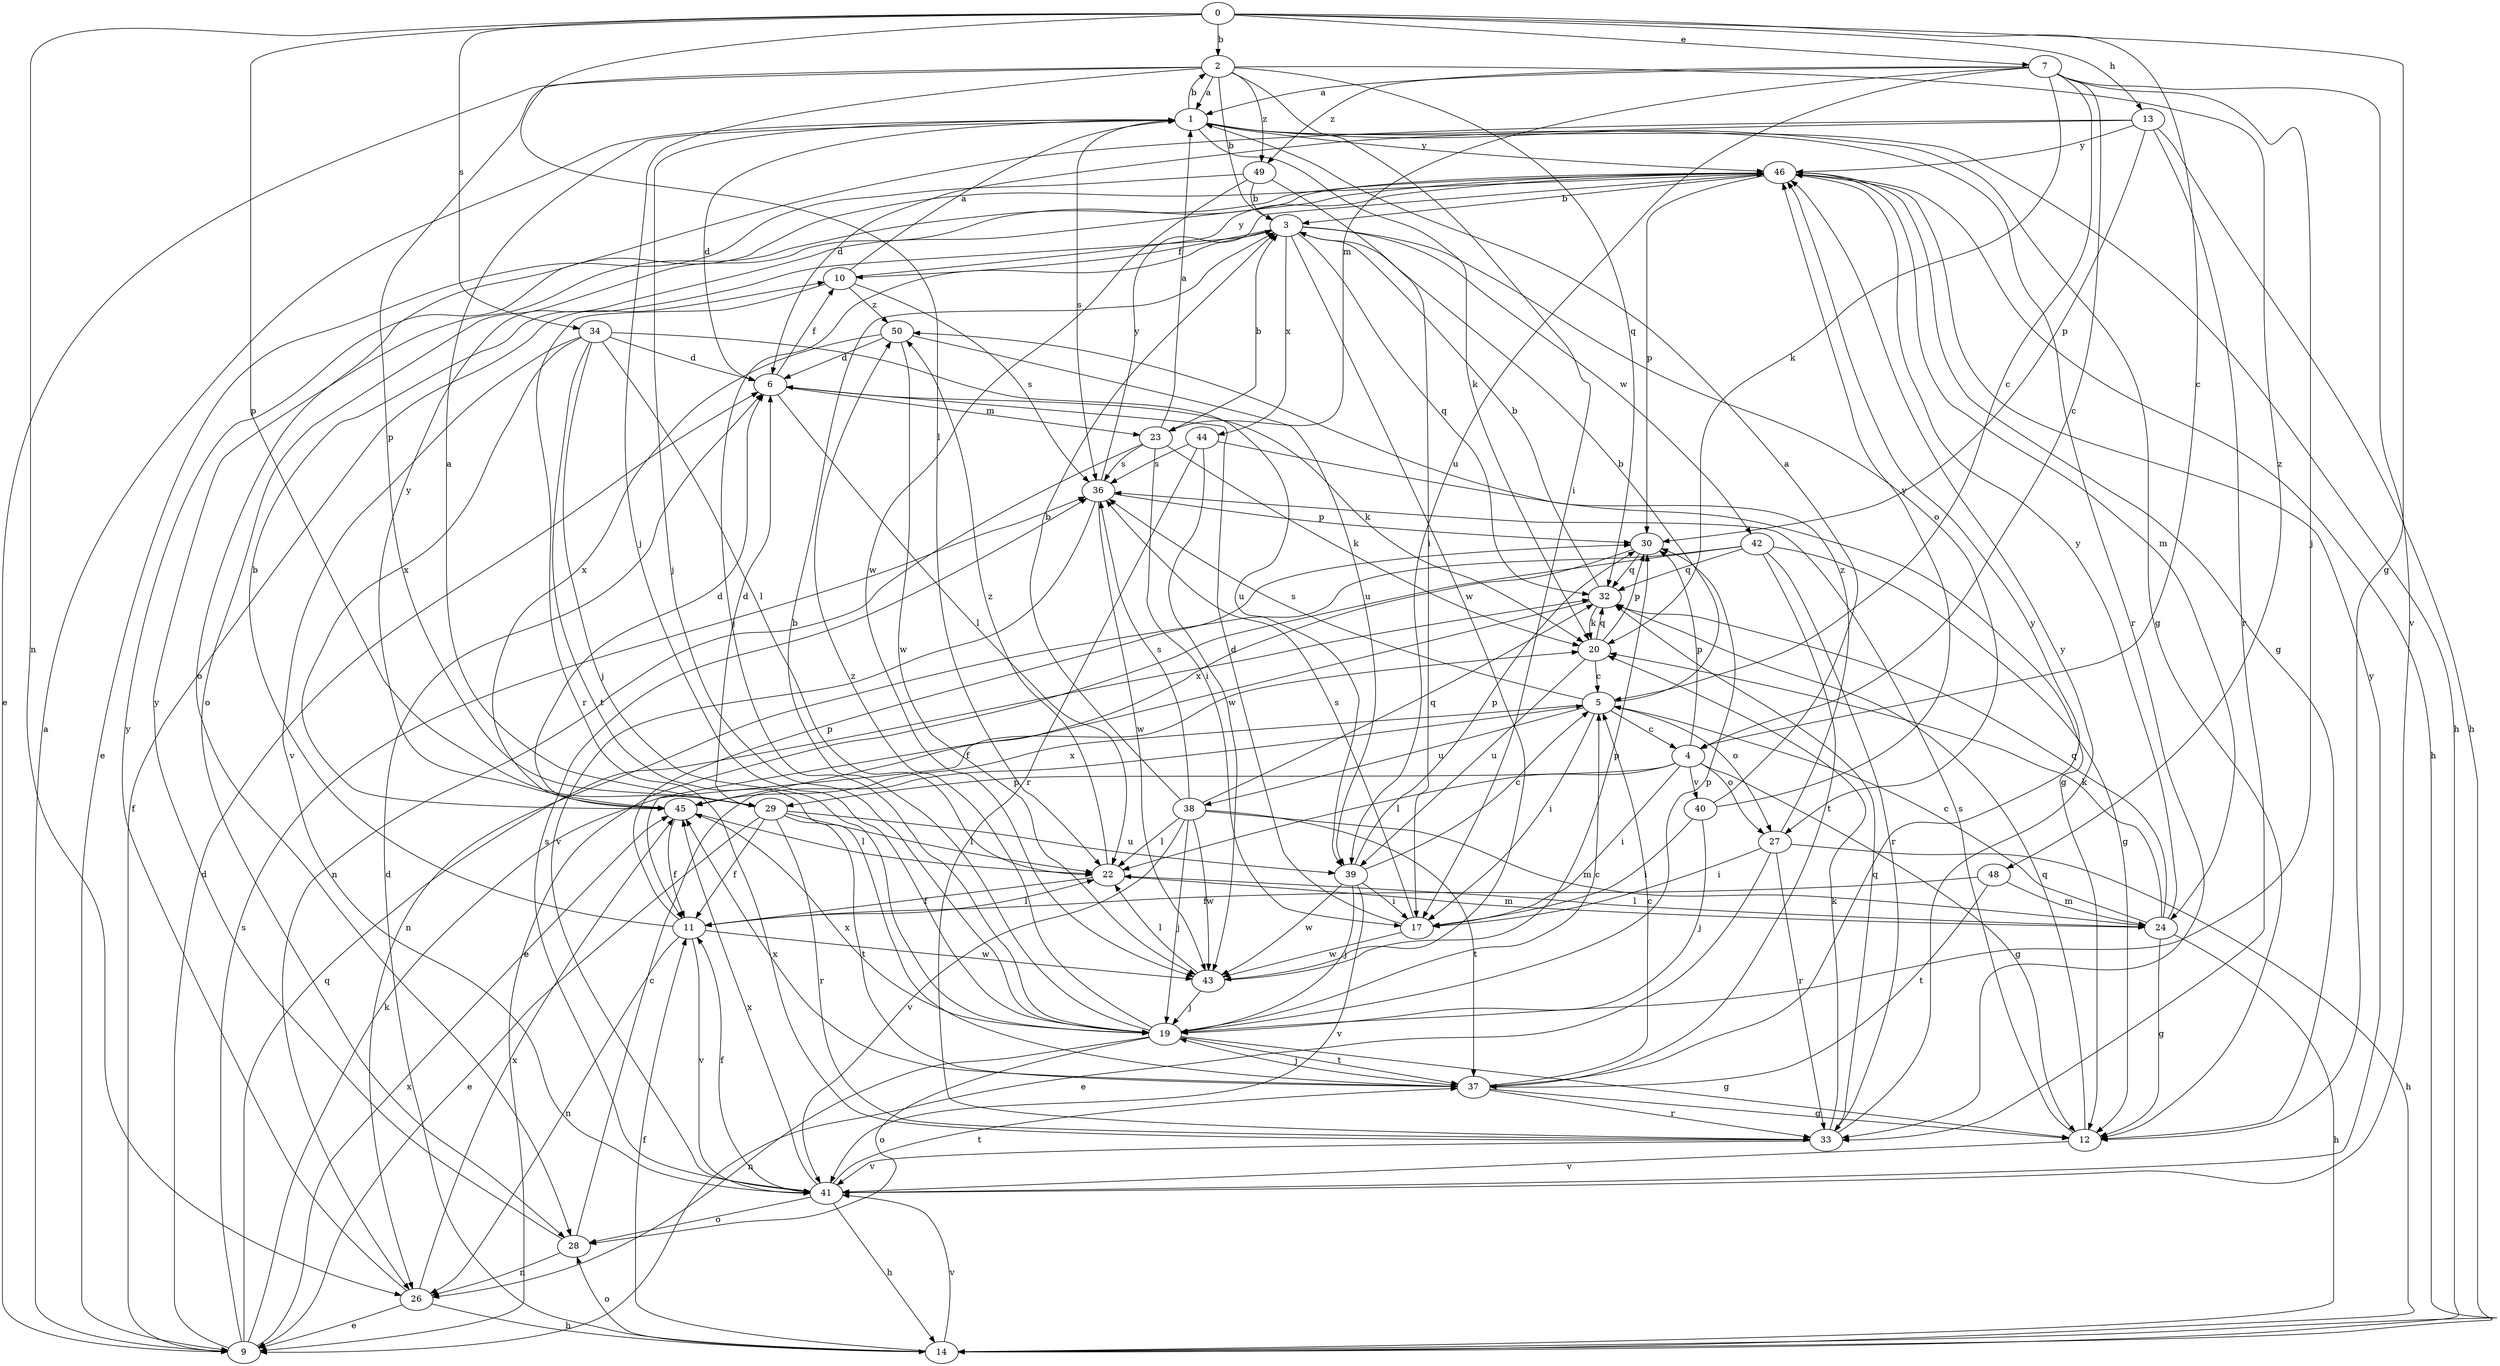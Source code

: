 strict digraph  {
0;
1;
2;
3;
4;
5;
6;
7;
9;
10;
11;
12;
13;
14;
17;
19;
20;
22;
23;
24;
26;
27;
28;
29;
30;
32;
33;
34;
36;
37;
38;
39;
40;
41;
42;
43;
44;
45;
46;
48;
49;
50;
0 -> 2  [label=b];
0 -> 4  [label=c];
0 -> 7  [label=e];
0 -> 12  [label=g];
0 -> 13  [label=h];
0 -> 22  [label=l];
0 -> 26  [label=n];
0 -> 29  [label=p];
0 -> 34  [label=s];
1 -> 2  [label=b];
1 -> 6  [label=d];
1 -> 12  [label=g];
1 -> 14  [label=h];
1 -> 19  [label=j];
1 -> 20  [label=k];
1 -> 33  [label=r];
1 -> 36  [label=s];
1 -> 46  [label=y];
2 -> 1  [label=a];
2 -> 3  [label=b];
2 -> 9  [label=e];
2 -> 17  [label=i];
2 -> 19  [label=j];
2 -> 29  [label=p];
2 -> 32  [label=q];
2 -> 48  [label=z];
2 -> 49  [label=z];
3 -> 10  [label=f];
3 -> 19  [label=j];
3 -> 27  [label=o];
3 -> 32  [label=q];
3 -> 42  [label=w];
3 -> 43  [label=w];
3 -> 44  [label=x];
4 -> 12  [label=g];
4 -> 17  [label=i];
4 -> 22  [label=l];
4 -> 27  [label=o];
4 -> 29  [label=p];
4 -> 30  [label=p];
4 -> 40  [label=v];
5 -> 3  [label=b];
5 -> 4  [label=c];
5 -> 17  [label=i];
5 -> 27  [label=o];
5 -> 36  [label=s];
5 -> 38  [label=u];
5 -> 45  [label=x];
6 -> 10  [label=f];
6 -> 20  [label=k];
6 -> 22  [label=l];
6 -> 23  [label=m];
7 -> 1  [label=a];
7 -> 4  [label=c];
7 -> 5  [label=c];
7 -> 19  [label=j];
7 -> 20  [label=k];
7 -> 23  [label=m];
7 -> 39  [label=u];
7 -> 41  [label=v];
7 -> 49  [label=z];
9 -> 1  [label=a];
9 -> 6  [label=d];
9 -> 10  [label=f];
9 -> 20  [label=k];
9 -> 32  [label=q];
9 -> 36  [label=s];
9 -> 45  [label=x];
10 -> 1  [label=a];
10 -> 33  [label=r];
10 -> 36  [label=s];
10 -> 46  [label=y];
10 -> 50  [label=z];
11 -> 3  [label=b];
11 -> 22  [label=l];
11 -> 26  [label=n];
11 -> 30  [label=p];
11 -> 41  [label=v];
11 -> 43  [label=w];
12 -> 32  [label=q];
12 -> 36  [label=s];
12 -> 41  [label=v];
13 -> 6  [label=d];
13 -> 14  [label=h];
13 -> 28  [label=o];
13 -> 30  [label=p];
13 -> 33  [label=r];
13 -> 46  [label=y];
14 -> 6  [label=d];
14 -> 11  [label=f];
14 -> 28  [label=o];
14 -> 41  [label=v];
17 -> 6  [label=d];
17 -> 36  [label=s];
17 -> 43  [label=w];
19 -> 3  [label=b];
19 -> 5  [label=c];
19 -> 12  [label=g];
19 -> 26  [label=n];
19 -> 28  [label=o];
19 -> 30  [label=p];
19 -> 37  [label=t];
19 -> 45  [label=x];
19 -> 50  [label=z];
20 -> 5  [label=c];
20 -> 30  [label=p];
20 -> 32  [label=q];
20 -> 39  [label=u];
22 -> 11  [label=f];
22 -> 24  [label=m];
22 -> 50  [label=z];
23 -> 1  [label=a];
23 -> 3  [label=b];
23 -> 17  [label=i];
23 -> 20  [label=k];
23 -> 26  [label=n];
23 -> 36  [label=s];
24 -> 5  [label=c];
24 -> 12  [label=g];
24 -> 14  [label=h];
24 -> 20  [label=k];
24 -> 22  [label=l];
24 -> 32  [label=q];
24 -> 46  [label=y];
26 -> 9  [label=e];
26 -> 14  [label=h];
26 -> 45  [label=x];
26 -> 46  [label=y];
27 -> 9  [label=e];
27 -> 14  [label=h];
27 -> 17  [label=i];
27 -> 33  [label=r];
27 -> 50  [label=z];
28 -> 5  [label=c];
28 -> 26  [label=n];
28 -> 46  [label=y];
29 -> 1  [label=a];
29 -> 6  [label=d];
29 -> 9  [label=e];
29 -> 11  [label=f];
29 -> 22  [label=l];
29 -> 33  [label=r];
29 -> 37  [label=t];
29 -> 39  [label=u];
30 -> 32  [label=q];
30 -> 45  [label=x];
32 -> 3  [label=b];
32 -> 11  [label=f];
32 -> 20  [label=k];
33 -> 20  [label=k];
33 -> 32  [label=q];
33 -> 41  [label=v];
33 -> 46  [label=y];
34 -> 6  [label=d];
34 -> 19  [label=j];
34 -> 22  [label=l];
34 -> 37  [label=t];
34 -> 39  [label=u];
34 -> 41  [label=v];
34 -> 45  [label=x];
36 -> 30  [label=p];
36 -> 41  [label=v];
36 -> 43  [label=w];
36 -> 46  [label=y];
37 -> 5  [label=c];
37 -> 12  [label=g];
37 -> 19  [label=j];
37 -> 33  [label=r];
37 -> 45  [label=x];
37 -> 46  [label=y];
38 -> 3  [label=b];
38 -> 19  [label=j];
38 -> 22  [label=l];
38 -> 24  [label=m];
38 -> 32  [label=q];
38 -> 36  [label=s];
38 -> 37  [label=t];
38 -> 41  [label=v];
38 -> 43  [label=w];
39 -> 5  [label=c];
39 -> 17  [label=i];
39 -> 19  [label=j];
39 -> 30  [label=p];
39 -> 41  [label=v];
39 -> 43  [label=w];
40 -> 1  [label=a];
40 -> 17  [label=i];
40 -> 19  [label=j];
40 -> 46  [label=y];
41 -> 11  [label=f];
41 -> 14  [label=h];
41 -> 28  [label=o];
41 -> 36  [label=s];
41 -> 37  [label=t];
41 -> 45  [label=x];
41 -> 46  [label=y];
42 -> 9  [label=e];
42 -> 12  [label=g];
42 -> 26  [label=n];
42 -> 32  [label=q];
42 -> 33  [label=r];
42 -> 37  [label=t];
43 -> 19  [label=j];
43 -> 22  [label=l];
43 -> 30  [label=p];
44 -> 12  [label=g];
44 -> 33  [label=r];
44 -> 36  [label=s];
44 -> 43  [label=w];
45 -> 6  [label=d];
45 -> 11  [label=f];
45 -> 22  [label=l];
45 -> 46  [label=y];
46 -> 3  [label=b];
46 -> 12  [label=g];
46 -> 14  [label=h];
46 -> 24  [label=m];
46 -> 28  [label=o];
46 -> 30  [label=p];
48 -> 11  [label=f];
48 -> 24  [label=m];
48 -> 37  [label=t];
49 -> 3  [label=b];
49 -> 9  [label=e];
49 -> 17  [label=i];
49 -> 43  [label=w];
50 -> 6  [label=d];
50 -> 39  [label=u];
50 -> 43  [label=w];
50 -> 45  [label=x];
}
